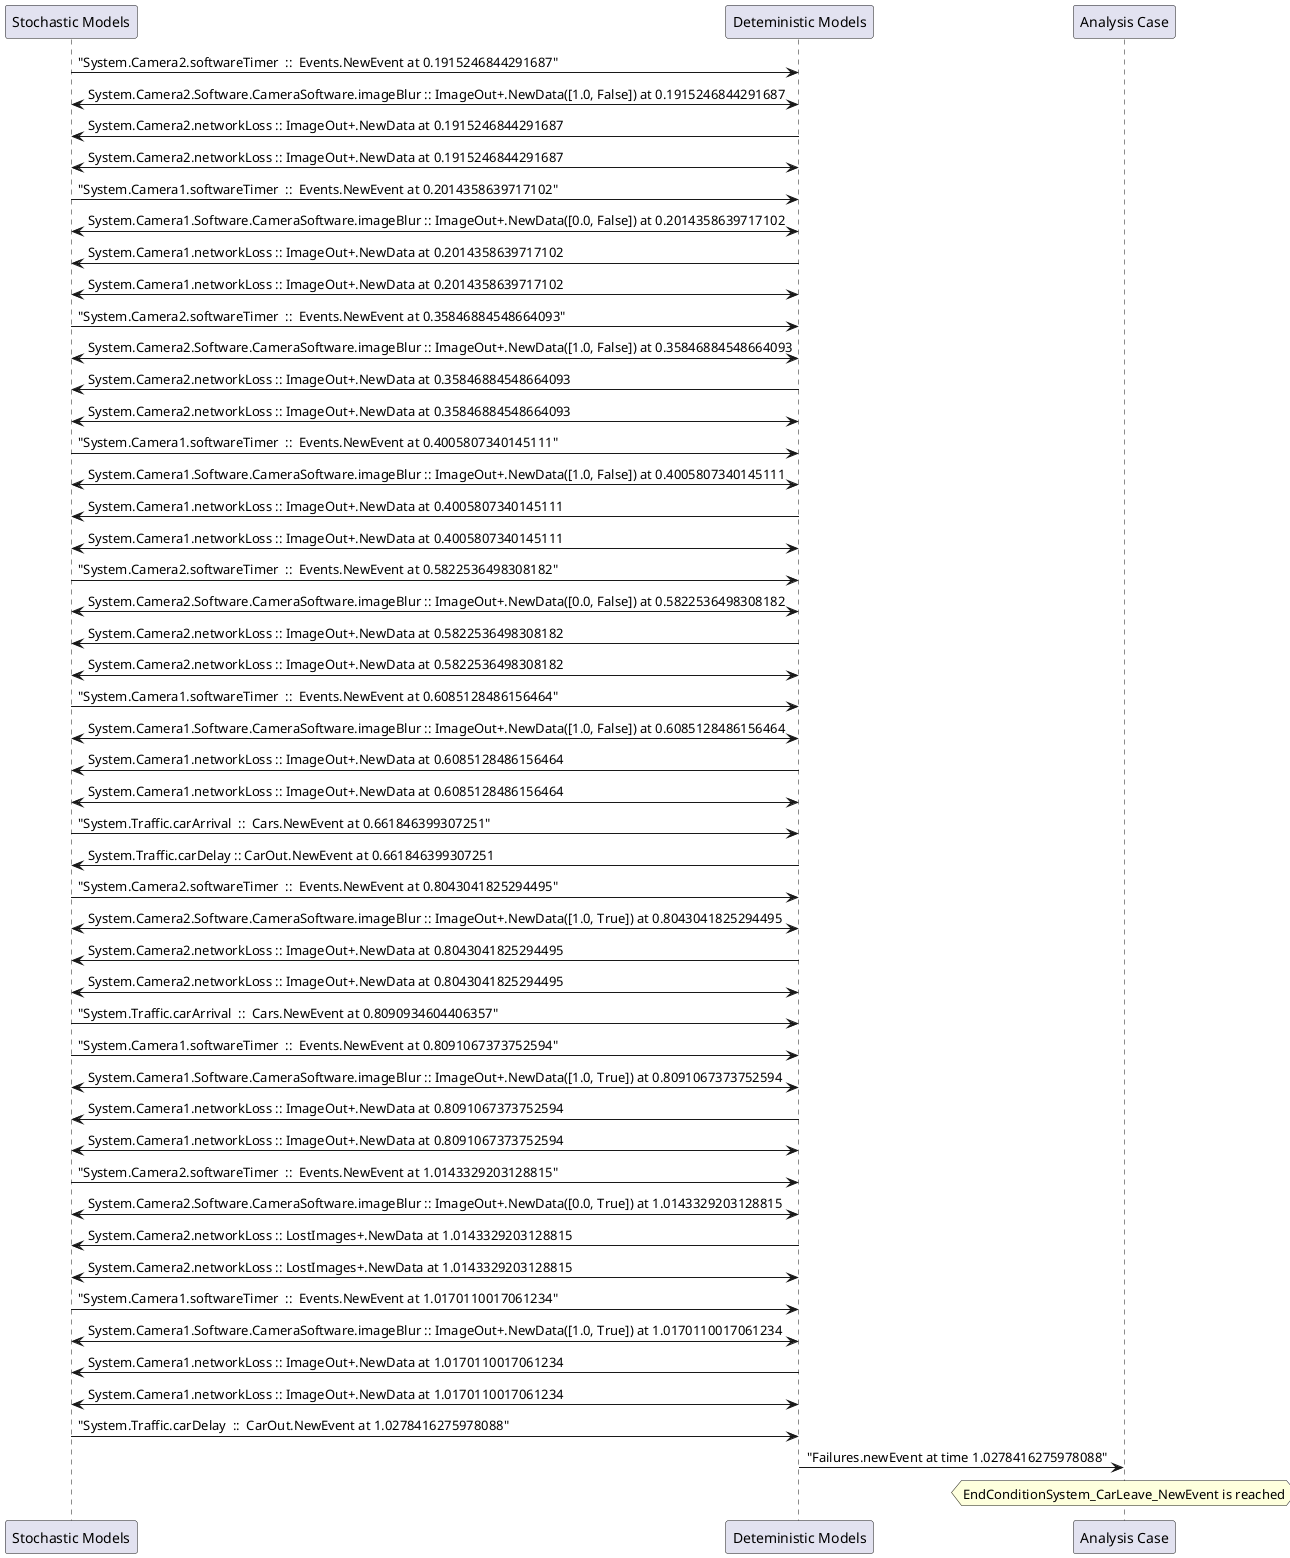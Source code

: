 
	@startuml
	participant "Stochastic Models" as stochmodel
	participant "Deteministic Models" as detmodel
	participant "Analysis Case" as analysis
	{17611_stop} stochmodel -> detmodel : "System.Camera2.softwareTimer  ::  Events.NewEvent at 0.1915246844291687"
detmodel <-> stochmodel : System.Camera2.Software.CameraSoftware.imageBlur :: ImageOut+.NewData([1.0, False]) at 0.1915246844291687
detmodel -> stochmodel : System.Camera2.networkLoss :: ImageOut+.NewData at 0.1915246844291687
detmodel <-> stochmodel : System.Camera2.networkLoss :: ImageOut+.NewData at 0.1915246844291687
{17595_stop} stochmodel -> detmodel : "System.Camera1.softwareTimer  ::  Events.NewEvent at 0.2014358639717102"
detmodel <-> stochmodel : System.Camera1.Software.CameraSoftware.imageBlur :: ImageOut+.NewData([0.0, False]) at 0.2014358639717102
detmodel -> stochmodel : System.Camera1.networkLoss :: ImageOut+.NewData at 0.2014358639717102
detmodel <-> stochmodel : System.Camera1.networkLoss :: ImageOut+.NewData at 0.2014358639717102
{17612_stop} stochmodel -> detmodel : "System.Camera2.softwareTimer  ::  Events.NewEvent at 0.35846884548664093"
detmodel <-> stochmodel : System.Camera2.Software.CameraSoftware.imageBlur :: ImageOut+.NewData([1.0, False]) at 0.35846884548664093
detmodel -> stochmodel : System.Camera2.networkLoss :: ImageOut+.NewData at 0.35846884548664093
detmodel <-> stochmodel : System.Camera2.networkLoss :: ImageOut+.NewData at 0.35846884548664093
{17596_stop} stochmodel -> detmodel : "System.Camera1.softwareTimer  ::  Events.NewEvent at 0.4005807340145111"
detmodel <-> stochmodel : System.Camera1.Software.CameraSoftware.imageBlur :: ImageOut+.NewData([1.0, False]) at 0.4005807340145111
detmodel -> stochmodel : System.Camera1.networkLoss :: ImageOut+.NewData at 0.4005807340145111
detmodel <-> stochmodel : System.Camera1.networkLoss :: ImageOut+.NewData at 0.4005807340145111
{17613_stop} stochmodel -> detmodel : "System.Camera2.softwareTimer  ::  Events.NewEvent at 0.5822536498308182"
detmodel <-> stochmodel : System.Camera2.Software.CameraSoftware.imageBlur :: ImageOut+.NewData([0.0, False]) at 0.5822536498308182
detmodel -> stochmodel : System.Camera2.networkLoss :: ImageOut+.NewData at 0.5822536498308182
detmodel <-> stochmodel : System.Camera2.networkLoss :: ImageOut+.NewData at 0.5822536498308182
{17597_stop} stochmodel -> detmodel : "System.Camera1.softwareTimer  ::  Events.NewEvent at 0.6085128486156464"
detmodel <-> stochmodel : System.Camera1.Software.CameraSoftware.imageBlur :: ImageOut+.NewData([1.0, False]) at 0.6085128486156464
detmodel -> stochmodel : System.Camera1.networkLoss :: ImageOut+.NewData at 0.6085128486156464
detmodel <-> stochmodel : System.Camera1.networkLoss :: ImageOut+.NewData at 0.6085128486156464
{17626_stop} stochmodel -> detmodel : "System.Traffic.carArrival  ::  Cars.NewEvent at 0.661846399307251"
{17635_start} detmodel -> stochmodel : System.Traffic.carDelay :: CarOut.NewEvent at 0.661846399307251
{17614_stop} stochmodel -> detmodel : "System.Camera2.softwareTimer  ::  Events.NewEvent at 0.8043041825294495"
detmodel <-> stochmodel : System.Camera2.Software.CameraSoftware.imageBlur :: ImageOut+.NewData([1.0, True]) at 0.8043041825294495
detmodel -> stochmodel : System.Camera2.networkLoss :: ImageOut+.NewData at 0.8043041825294495
detmodel <-> stochmodel : System.Camera2.networkLoss :: ImageOut+.NewData at 0.8043041825294495
{17627_stop} stochmodel -> detmodel : "System.Traffic.carArrival  ::  Cars.NewEvent at 0.8090934604406357"
{17598_stop} stochmodel -> detmodel : "System.Camera1.softwareTimer  ::  Events.NewEvent at 0.8091067373752594"
detmodel <-> stochmodel : System.Camera1.Software.CameraSoftware.imageBlur :: ImageOut+.NewData([1.0, True]) at 0.8091067373752594
detmodel -> stochmodel : System.Camera1.networkLoss :: ImageOut+.NewData at 0.8091067373752594
detmodel <-> stochmodel : System.Camera1.networkLoss :: ImageOut+.NewData at 0.8091067373752594
{17615_stop} stochmodel -> detmodel : "System.Camera2.softwareTimer  ::  Events.NewEvent at 1.0143329203128815"
detmodel <-> stochmodel : System.Camera2.Software.CameraSoftware.imageBlur :: ImageOut+.NewData([0.0, True]) at 1.0143329203128815
detmodel -> stochmodel : System.Camera2.networkLoss :: LostImages+.NewData at 1.0143329203128815
detmodel <-> stochmodel : System.Camera2.networkLoss :: LostImages+.NewData at 1.0143329203128815
{17599_stop} stochmodel -> detmodel : "System.Camera1.softwareTimer  ::  Events.NewEvent at 1.0170110017061234"
detmodel <-> stochmodel : System.Camera1.Software.CameraSoftware.imageBlur :: ImageOut+.NewData([1.0, True]) at 1.0170110017061234
detmodel -> stochmodel : System.Camera1.networkLoss :: ImageOut+.NewData at 1.0170110017061234
detmodel <-> stochmodel : System.Camera1.networkLoss :: ImageOut+.NewData at 1.0170110017061234
{17635_stop} stochmodel -> detmodel : "System.Traffic.carDelay  ::  CarOut.NewEvent at 1.0278416275978088"
{17635_start} <-> {17635_stop} : delay
detmodel -> analysis : "Failures.newEvent at time 1.0278416275978088"
hnote over analysis 
EndConditionSystem_CarLeave_NewEvent is reached
endnote
@enduml